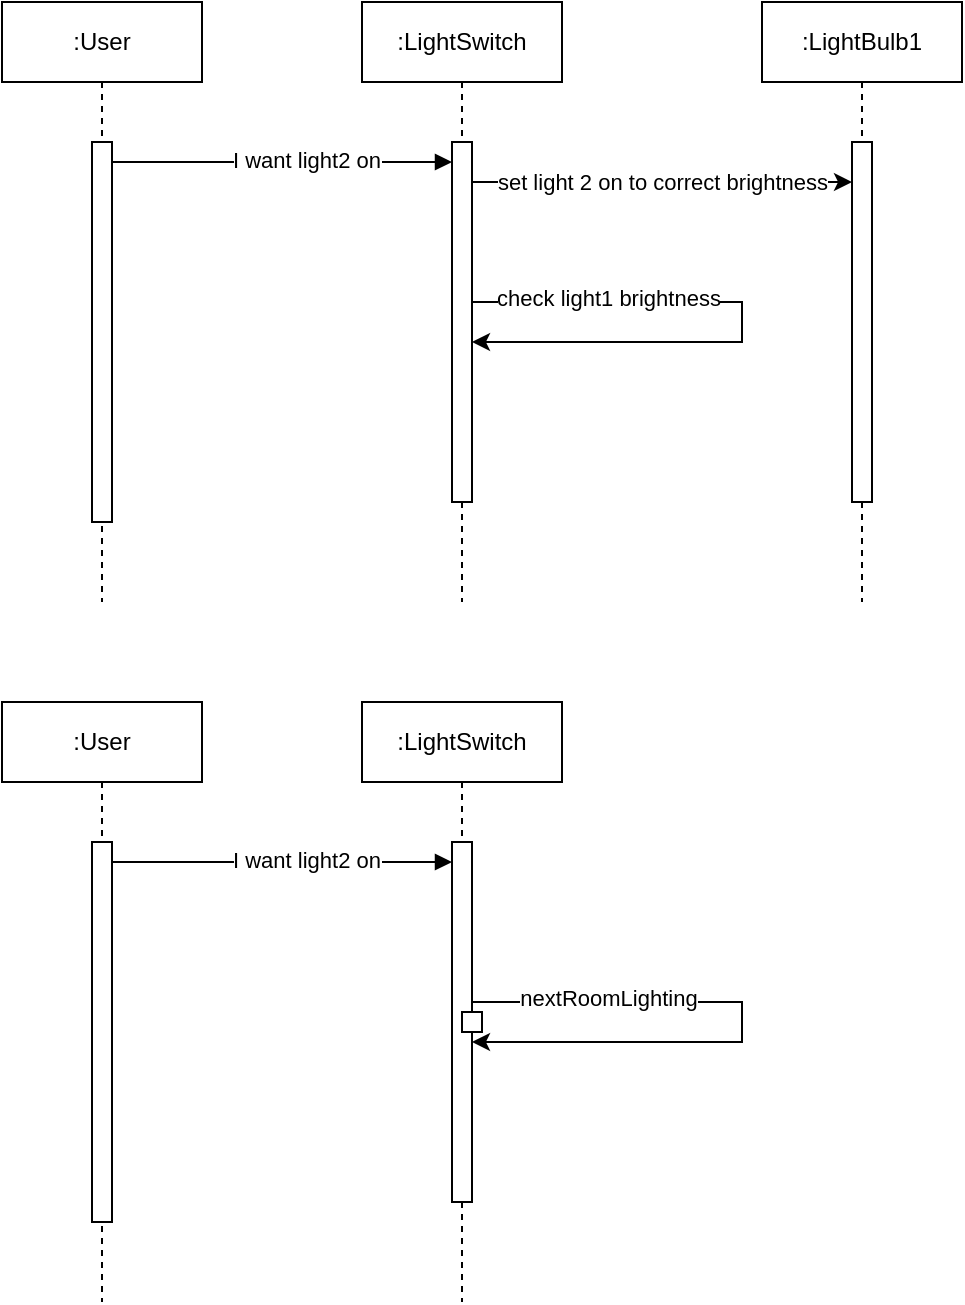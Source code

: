 <mxfile version="24.7.17">
  <diagram name="Page-1" id="2YBvvXClWsGukQMizWep">
    <mxGraphModel dx="468" dy="250" grid="1" gridSize="10" guides="1" tooltips="1" connect="1" arrows="1" fold="1" page="1" pageScale="1" pageWidth="850" pageHeight="1100" math="0" shadow="0">
      <root>
        <mxCell id="0" />
        <mxCell id="1" parent="0" />
        <mxCell id="aM9ryv3xv72pqoxQDRHE-1" value=":User" style="shape=umlLifeline;perimeter=lifelinePerimeter;whiteSpace=wrap;html=1;container=0;dropTarget=0;collapsible=0;recursiveResize=0;outlineConnect=0;portConstraint=eastwest;newEdgeStyle={&quot;edgeStyle&quot;:&quot;elbowEdgeStyle&quot;,&quot;elbow&quot;:&quot;vertical&quot;,&quot;curved&quot;:0,&quot;rounded&quot;:0};" parent="1" vertex="1">
          <mxGeometry x="40" y="40" width="100" height="300" as="geometry" />
        </mxCell>
        <mxCell id="aM9ryv3xv72pqoxQDRHE-2" value="" style="html=1;points=[];perimeter=orthogonalPerimeter;outlineConnect=0;targetShapes=umlLifeline;portConstraint=eastwest;newEdgeStyle={&quot;edgeStyle&quot;:&quot;elbowEdgeStyle&quot;,&quot;elbow&quot;:&quot;vertical&quot;,&quot;curved&quot;:0,&quot;rounded&quot;:0};" parent="aM9ryv3xv72pqoxQDRHE-1" vertex="1">
          <mxGeometry x="45" y="70" width="10" height="190" as="geometry" />
        </mxCell>
        <mxCell id="aM9ryv3xv72pqoxQDRHE-5" value=":LightSwitch" style="shape=umlLifeline;perimeter=lifelinePerimeter;whiteSpace=wrap;html=1;container=0;dropTarget=0;collapsible=0;recursiveResize=0;outlineConnect=0;portConstraint=eastwest;newEdgeStyle={&quot;edgeStyle&quot;:&quot;elbowEdgeStyle&quot;,&quot;elbow&quot;:&quot;vertical&quot;,&quot;curved&quot;:0,&quot;rounded&quot;:0};" parent="1" vertex="1">
          <mxGeometry x="220" y="40" width="100" height="300" as="geometry" />
        </mxCell>
        <mxCell id="YkFevd7Kho5wKxCns9Gv-2" style="edgeStyle=elbowEdgeStyle;rounded=0;orthogonalLoop=1;jettySize=auto;html=1;elbow=vertical;curved=0;" edge="1" parent="aM9ryv3xv72pqoxQDRHE-5" source="aM9ryv3xv72pqoxQDRHE-6" target="aM9ryv3xv72pqoxQDRHE-6">
          <mxGeometry relative="1" as="geometry">
            <mxPoint x="140" y="160" as="targetPoint" />
            <Array as="points">
              <mxPoint x="190" y="160" />
            </Array>
          </mxGeometry>
        </mxCell>
        <mxCell id="YkFevd7Kho5wKxCns9Gv-4" value="check light1 brightness" style="edgeLabel;html=1;align=center;verticalAlign=middle;resizable=0;points=[];" vertex="1" connectable="0" parent="YkFevd7Kho5wKxCns9Gv-2">
          <mxGeometry x="-0.534" y="2" relative="1" as="geometry">
            <mxPoint as="offset" />
          </mxGeometry>
        </mxCell>
        <mxCell id="YkFevd7Kho5wKxCns9Gv-11" style="edgeStyle=elbowEdgeStyle;rounded=0;orthogonalLoop=1;jettySize=auto;html=1;elbow=vertical;curved=0;" edge="1" parent="aM9ryv3xv72pqoxQDRHE-5" source="aM9ryv3xv72pqoxQDRHE-6" target="aM9ryv3xv72pqoxQDRHE-5">
          <mxGeometry relative="1" as="geometry" />
        </mxCell>
        <mxCell id="aM9ryv3xv72pqoxQDRHE-6" value="" style="html=1;points=[];perimeter=orthogonalPerimeter;outlineConnect=0;targetShapes=umlLifeline;portConstraint=eastwest;newEdgeStyle={&quot;edgeStyle&quot;:&quot;elbowEdgeStyle&quot;,&quot;elbow&quot;:&quot;vertical&quot;,&quot;curved&quot;:0,&quot;rounded&quot;:0};" parent="aM9ryv3xv72pqoxQDRHE-5" vertex="1">
          <mxGeometry x="45" y="70" width="10" height="180" as="geometry" />
        </mxCell>
        <mxCell id="aM9ryv3xv72pqoxQDRHE-7" value="" style="html=1;verticalAlign=bottom;endArrow=block;edgeStyle=elbowEdgeStyle;elbow=horizontal;curved=0;rounded=0;" parent="1" source="aM9ryv3xv72pqoxQDRHE-2" target="aM9ryv3xv72pqoxQDRHE-6" edge="1">
          <mxGeometry relative="1" as="geometry">
            <mxPoint x="195" y="130" as="sourcePoint" />
            <Array as="points">
              <mxPoint x="180" y="120" />
            </Array>
          </mxGeometry>
        </mxCell>
        <mxCell id="YkFevd7Kho5wKxCns9Gv-3" value="I want light2 on" style="edgeLabel;html=1;align=center;verticalAlign=middle;resizable=0;points=[];" vertex="1" connectable="0" parent="aM9ryv3xv72pqoxQDRHE-7">
          <mxGeometry x="0.134" y="1" relative="1" as="geometry">
            <mxPoint as="offset" />
          </mxGeometry>
        </mxCell>
        <mxCell id="YkFevd7Kho5wKxCns9Gv-5" value=":LightBulb1" style="shape=umlLifeline;perimeter=lifelinePerimeter;whiteSpace=wrap;html=1;container=0;dropTarget=0;collapsible=0;recursiveResize=0;outlineConnect=0;portConstraint=eastwest;newEdgeStyle={&quot;edgeStyle&quot;:&quot;elbowEdgeStyle&quot;,&quot;elbow&quot;:&quot;vertical&quot;,&quot;curved&quot;:0,&quot;rounded&quot;:0};" vertex="1" parent="1">
          <mxGeometry x="420" y="40" width="100" height="300" as="geometry" />
        </mxCell>
        <mxCell id="YkFevd7Kho5wKxCns9Gv-8" value="" style="html=1;points=[];perimeter=orthogonalPerimeter;outlineConnect=0;targetShapes=umlLifeline;portConstraint=eastwest;newEdgeStyle={&quot;edgeStyle&quot;:&quot;elbowEdgeStyle&quot;,&quot;elbow&quot;:&quot;vertical&quot;,&quot;curved&quot;:0,&quot;rounded&quot;:0};" vertex="1" parent="YkFevd7Kho5wKxCns9Gv-5">
          <mxGeometry x="45" y="70" width="10" height="180" as="geometry" />
        </mxCell>
        <mxCell id="YkFevd7Kho5wKxCns9Gv-9" value="set light 2 on to correct brightness" style="edgeStyle=elbowEdgeStyle;rounded=0;orthogonalLoop=1;jettySize=auto;html=1;elbow=horizontal;curved=0;" edge="1" parent="1" source="aM9ryv3xv72pqoxQDRHE-6" target="YkFevd7Kho5wKxCns9Gv-8">
          <mxGeometry relative="1" as="geometry">
            <Array as="points">
              <mxPoint x="370" y="130" />
            </Array>
          </mxGeometry>
        </mxCell>
        <mxCell id="YkFevd7Kho5wKxCns9Gv-13" value=":User" style="shape=umlLifeline;perimeter=lifelinePerimeter;whiteSpace=wrap;html=1;container=0;dropTarget=0;collapsible=0;recursiveResize=0;outlineConnect=0;portConstraint=eastwest;newEdgeStyle={&quot;edgeStyle&quot;:&quot;elbowEdgeStyle&quot;,&quot;elbow&quot;:&quot;vertical&quot;,&quot;curved&quot;:0,&quot;rounded&quot;:0};" vertex="1" parent="1">
          <mxGeometry x="40" y="390" width="100" height="300" as="geometry" />
        </mxCell>
        <mxCell id="YkFevd7Kho5wKxCns9Gv-14" value="" style="html=1;points=[];perimeter=orthogonalPerimeter;outlineConnect=0;targetShapes=umlLifeline;portConstraint=eastwest;newEdgeStyle={&quot;edgeStyle&quot;:&quot;elbowEdgeStyle&quot;,&quot;elbow&quot;:&quot;vertical&quot;,&quot;curved&quot;:0,&quot;rounded&quot;:0};" vertex="1" parent="YkFevd7Kho5wKxCns9Gv-13">
          <mxGeometry x="45" y="70" width="10" height="190" as="geometry" />
        </mxCell>
        <mxCell id="YkFevd7Kho5wKxCns9Gv-15" value=":LightSwitch" style="shape=umlLifeline;perimeter=lifelinePerimeter;whiteSpace=wrap;html=1;container=0;dropTarget=0;collapsible=0;recursiveResize=0;outlineConnect=0;portConstraint=eastwest;newEdgeStyle={&quot;edgeStyle&quot;:&quot;elbowEdgeStyle&quot;,&quot;elbow&quot;:&quot;vertical&quot;,&quot;curved&quot;:0,&quot;rounded&quot;:0};" vertex="1" parent="1">
          <mxGeometry x="220" y="390" width="100" height="300" as="geometry" />
        </mxCell>
        <mxCell id="YkFevd7Kho5wKxCns9Gv-16" style="edgeStyle=elbowEdgeStyle;rounded=0;orthogonalLoop=1;jettySize=auto;html=1;elbow=vertical;curved=0;" edge="1" parent="YkFevd7Kho5wKxCns9Gv-15" source="YkFevd7Kho5wKxCns9Gv-19" target="YkFevd7Kho5wKxCns9Gv-19">
          <mxGeometry relative="1" as="geometry">
            <mxPoint x="140" y="160" as="targetPoint" />
            <Array as="points">
              <mxPoint x="190" y="160" />
            </Array>
          </mxGeometry>
        </mxCell>
        <mxCell id="YkFevd7Kho5wKxCns9Gv-17" value="nextRoomLighting" style="edgeLabel;html=1;align=center;verticalAlign=middle;resizable=0;points=[];" vertex="1" connectable="0" parent="YkFevd7Kho5wKxCns9Gv-16">
          <mxGeometry x="-0.534" y="2" relative="1" as="geometry">
            <mxPoint as="offset" />
          </mxGeometry>
        </mxCell>
        <mxCell id="YkFevd7Kho5wKxCns9Gv-18" style="edgeStyle=elbowEdgeStyle;rounded=0;orthogonalLoop=1;jettySize=auto;html=1;elbow=vertical;curved=0;" edge="1" parent="YkFevd7Kho5wKxCns9Gv-15" source="YkFevd7Kho5wKxCns9Gv-19" target="YkFevd7Kho5wKxCns9Gv-15">
          <mxGeometry relative="1" as="geometry" />
        </mxCell>
        <mxCell id="YkFevd7Kho5wKxCns9Gv-19" value="" style="html=1;points=[];perimeter=orthogonalPerimeter;outlineConnect=0;targetShapes=umlLifeline;portConstraint=eastwest;newEdgeStyle={&quot;edgeStyle&quot;:&quot;elbowEdgeStyle&quot;,&quot;elbow&quot;:&quot;vertical&quot;,&quot;curved&quot;:0,&quot;rounded&quot;:0};" vertex="1" parent="YkFevd7Kho5wKxCns9Gv-15">
          <mxGeometry x="45" y="70" width="10" height="180" as="geometry" />
        </mxCell>
        <mxCell id="YkFevd7Kho5wKxCns9Gv-20" value="" style="html=1;verticalAlign=bottom;endArrow=block;edgeStyle=elbowEdgeStyle;elbow=horizontal;curved=0;rounded=0;" edge="1" parent="1" source="YkFevd7Kho5wKxCns9Gv-14" target="YkFevd7Kho5wKxCns9Gv-19">
          <mxGeometry relative="1" as="geometry">
            <mxPoint x="195" y="480" as="sourcePoint" />
            <Array as="points">
              <mxPoint x="180" y="470" />
            </Array>
          </mxGeometry>
        </mxCell>
        <mxCell id="YkFevd7Kho5wKxCns9Gv-21" value="I want light2 on" style="edgeLabel;html=1;align=center;verticalAlign=middle;resizable=0;points=[];" vertex="1" connectable="0" parent="YkFevd7Kho5wKxCns9Gv-20">
          <mxGeometry x="0.134" y="1" relative="1" as="geometry">
            <mxPoint as="offset" />
          </mxGeometry>
        </mxCell>
        <mxCell id="YkFevd7Kho5wKxCns9Gv-25" value="" style="rounded=0;whiteSpace=wrap;html=1;" vertex="1" parent="1">
          <mxGeometry x="270" y="545" width="10" height="10" as="geometry" />
        </mxCell>
      </root>
    </mxGraphModel>
  </diagram>
</mxfile>
